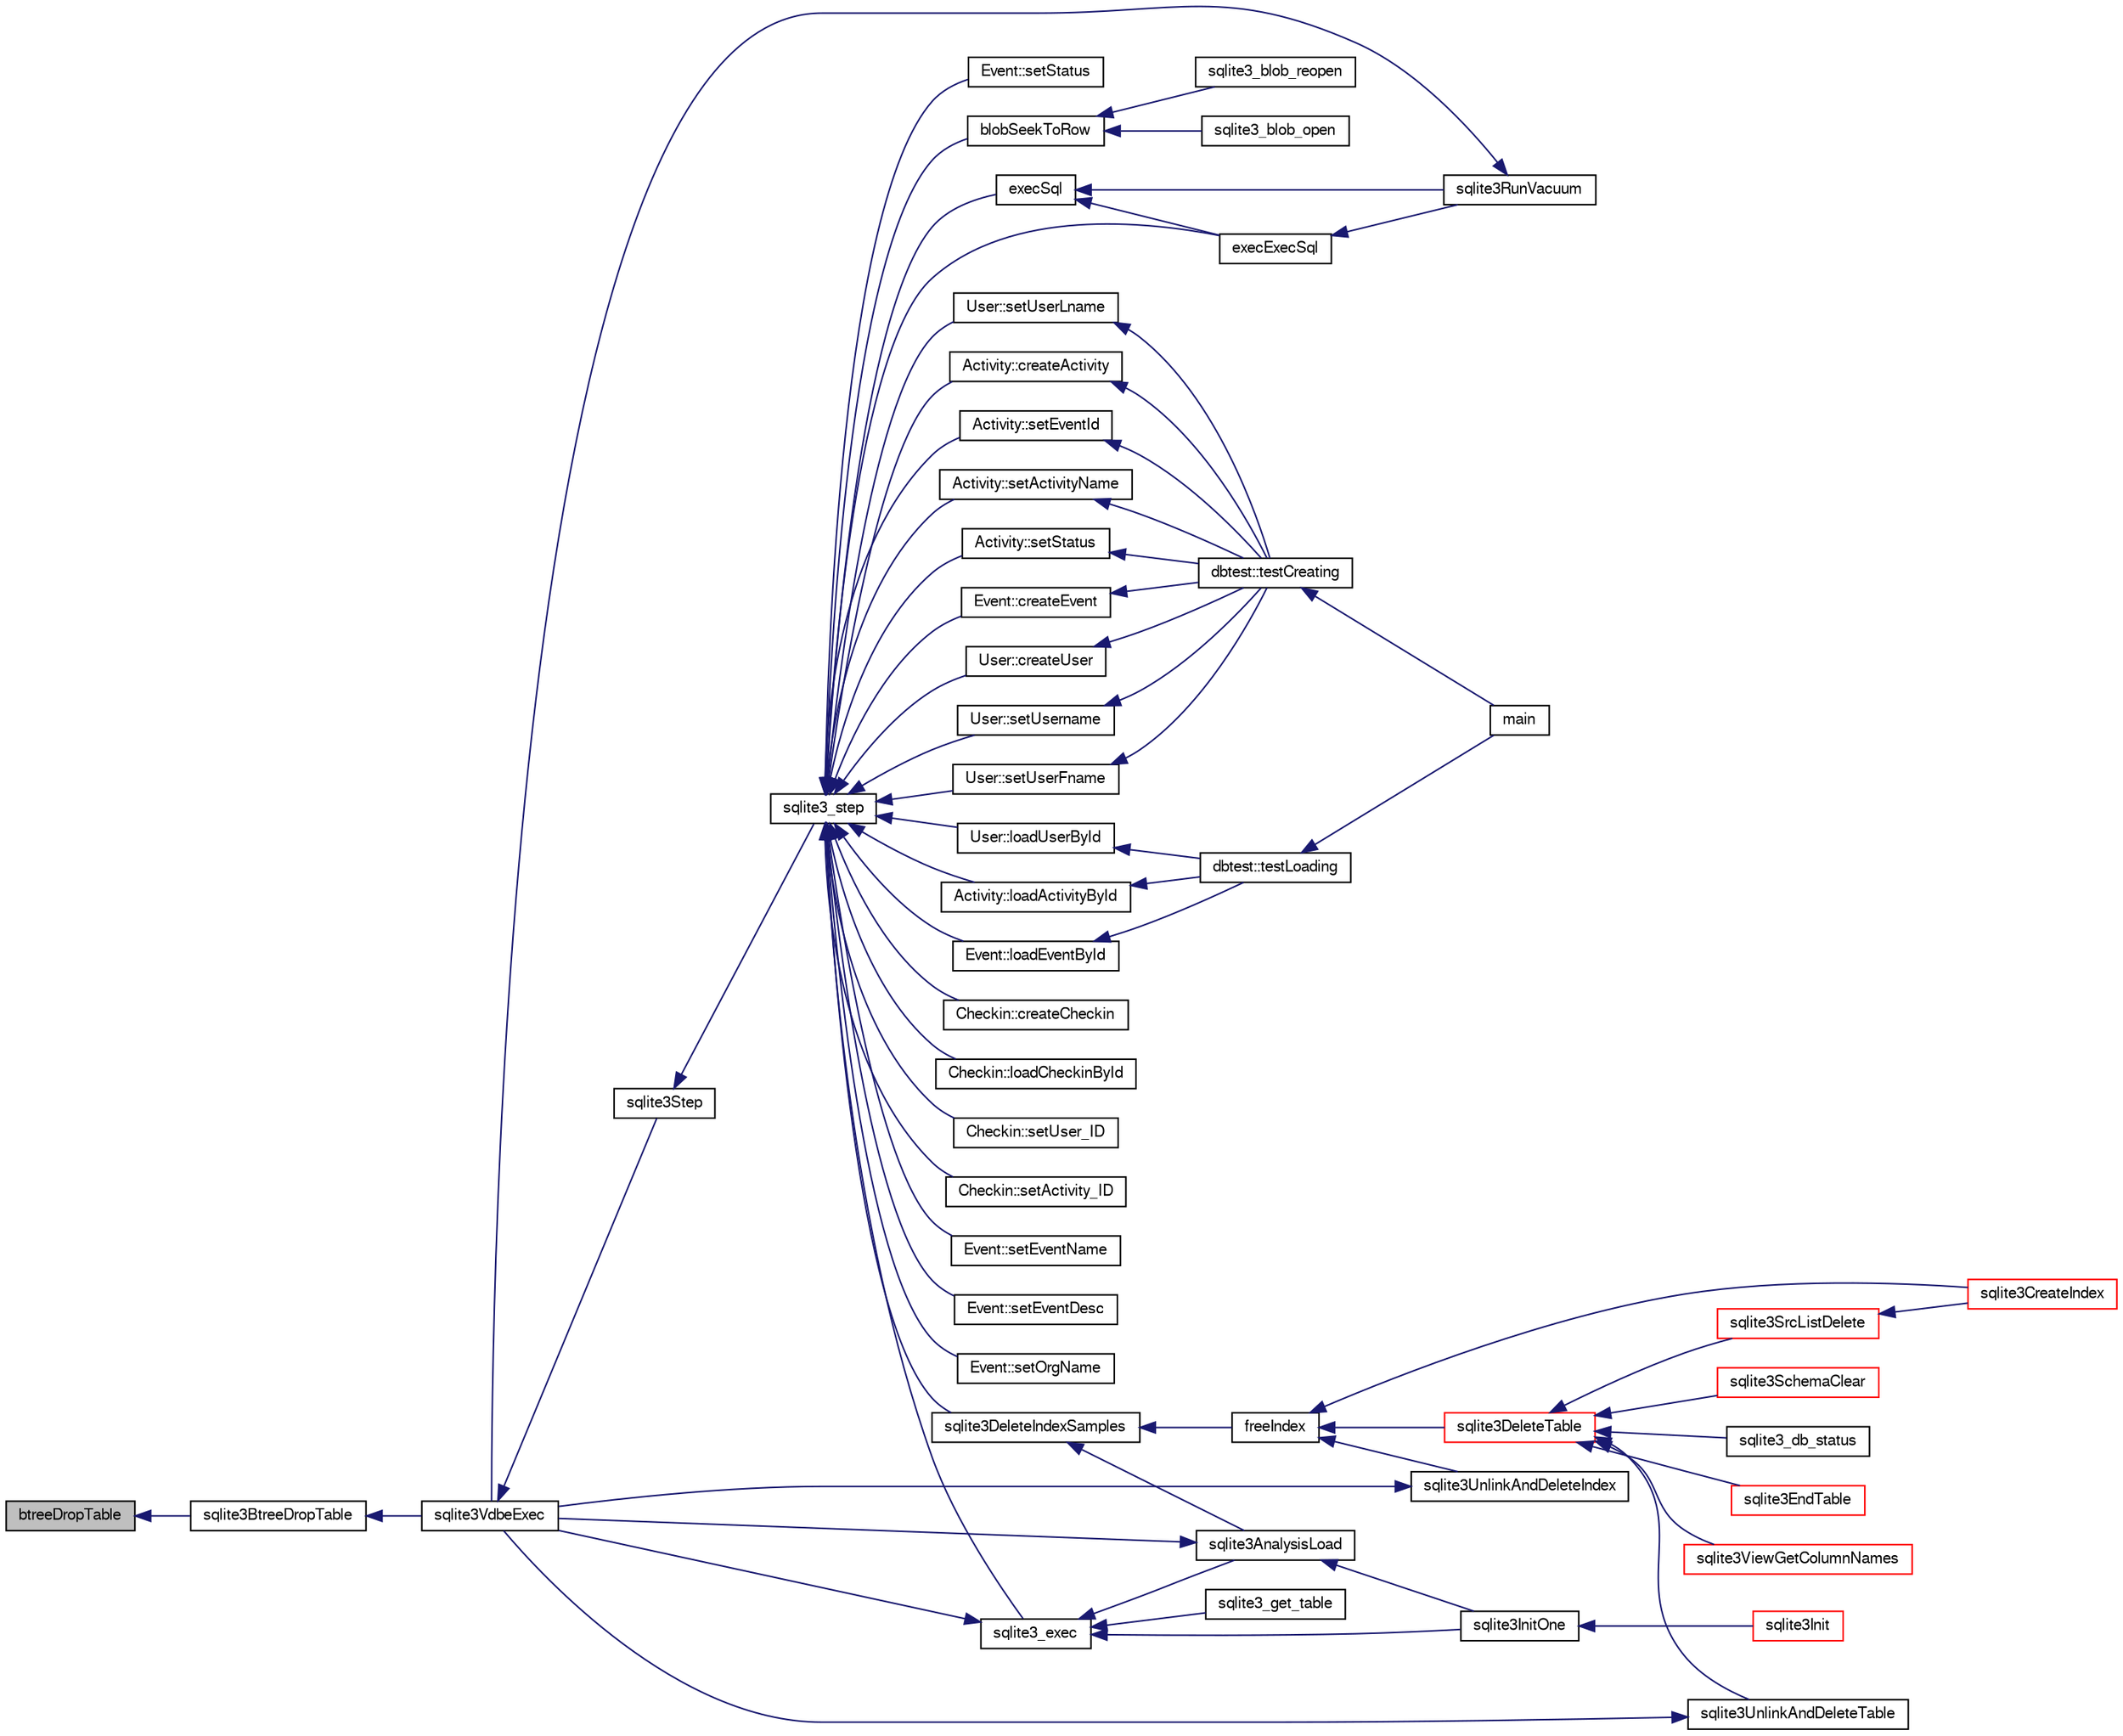 digraph "btreeDropTable"
{
  edge [fontname="FreeSans",fontsize="10",labelfontname="FreeSans",labelfontsize="10"];
  node [fontname="FreeSans",fontsize="10",shape=record];
  rankdir="LR";
  Node25524 [label="btreeDropTable",height=0.2,width=0.4,color="black", fillcolor="grey75", style="filled", fontcolor="black"];
  Node25524 -> Node25525 [dir="back",color="midnightblue",fontsize="10",style="solid",fontname="FreeSans"];
  Node25525 [label="sqlite3BtreeDropTable",height=0.2,width=0.4,color="black", fillcolor="white", style="filled",URL="$sqlite3_8c.html#a7b9a218bc08d8acfc94b74ea5c47eaa8"];
  Node25525 -> Node25526 [dir="back",color="midnightblue",fontsize="10",style="solid",fontname="FreeSans"];
  Node25526 [label="sqlite3VdbeExec",height=0.2,width=0.4,color="black", fillcolor="white", style="filled",URL="$sqlite3_8c.html#a8ce40a614bdc56719c4d642b1e4dfb21"];
  Node25526 -> Node25527 [dir="back",color="midnightblue",fontsize="10",style="solid",fontname="FreeSans"];
  Node25527 [label="sqlite3Step",height=0.2,width=0.4,color="black", fillcolor="white", style="filled",URL="$sqlite3_8c.html#a3f2872e873e2758a4beedad1d5113554"];
  Node25527 -> Node25528 [dir="back",color="midnightblue",fontsize="10",style="solid",fontname="FreeSans"];
  Node25528 [label="sqlite3_step",height=0.2,width=0.4,color="black", fillcolor="white", style="filled",URL="$sqlite3_8h.html#ac1e491ce36b7471eb28387f7d3c74334"];
  Node25528 -> Node25529 [dir="back",color="midnightblue",fontsize="10",style="solid",fontname="FreeSans"];
  Node25529 [label="Activity::createActivity",height=0.2,width=0.4,color="black", fillcolor="white", style="filled",URL="$classActivity.html#a813cc5e52c14ab49b39014c134e3425b"];
  Node25529 -> Node25530 [dir="back",color="midnightblue",fontsize="10",style="solid",fontname="FreeSans"];
  Node25530 [label="dbtest::testCreating",height=0.2,width=0.4,color="black", fillcolor="white", style="filled",URL="$classdbtest.html#a8193e88a7df657069c8a6bd09c8243b7"];
  Node25530 -> Node25531 [dir="back",color="midnightblue",fontsize="10",style="solid",fontname="FreeSans"];
  Node25531 [label="main",height=0.2,width=0.4,color="black", fillcolor="white", style="filled",URL="$test_8cpp.html#ae66f6b31b5ad750f1fe042a706a4e3d4"];
  Node25528 -> Node25532 [dir="back",color="midnightblue",fontsize="10",style="solid",fontname="FreeSans"];
  Node25532 [label="Activity::loadActivityById",height=0.2,width=0.4,color="black", fillcolor="white", style="filled",URL="$classActivity.html#abe4ffb4f08a47212ebf9013259d9e7fd"];
  Node25532 -> Node25533 [dir="back",color="midnightblue",fontsize="10",style="solid",fontname="FreeSans"];
  Node25533 [label="dbtest::testLoading",height=0.2,width=0.4,color="black", fillcolor="white", style="filled",URL="$classdbtest.html#a6f98d82a2c8e2b9040848763504ddae1"];
  Node25533 -> Node25531 [dir="back",color="midnightblue",fontsize="10",style="solid",fontname="FreeSans"];
  Node25528 -> Node25534 [dir="back",color="midnightblue",fontsize="10",style="solid",fontname="FreeSans"];
  Node25534 [label="Activity::setEventId",height=0.2,width=0.4,color="black", fillcolor="white", style="filled",URL="$classActivity.html#adb1d0fd0d08f473e068f0a4086bfa9ca"];
  Node25534 -> Node25530 [dir="back",color="midnightblue",fontsize="10",style="solid",fontname="FreeSans"];
  Node25528 -> Node25535 [dir="back",color="midnightblue",fontsize="10",style="solid",fontname="FreeSans"];
  Node25535 [label="Activity::setActivityName",height=0.2,width=0.4,color="black", fillcolor="white", style="filled",URL="$classActivity.html#a62dc3737b33915a36086f9dd26d16a81"];
  Node25535 -> Node25530 [dir="back",color="midnightblue",fontsize="10",style="solid",fontname="FreeSans"];
  Node25528 -> Node25536 [dir="back",color="midnightblue",fontsize="10",style="solid",fontname="FreeSans"];
  Node25536 [label="Activity::setStatus",height=0.2,width=0.4,color="black", fillcolor="white", style="filled",URL="$classActivity.html#af618135a7738f4d2a7ee147a8ef912ea"];
  Node25536 -> Node25530 [dir="back",color="midnightblue",fontsize="10",style="solid",fontname="FreeSans"];
  Node25528 -> Node25537 [dir="back",color="midnightblue",fontsize="10",style="solid",fontname="FreeSans"];
  Node25537 [label="Checkin::createCheckin",height=0.2,width=0.4,color="black", fillcolor="white", style="filled",URL="$classCheckin.html#a4e40acdf7fff0e607f6de4f24f3a163c"];
  Node25528 -> Node25538 [dir="back",color="midnightblue",fontsize="10",style="solid",fontname="FreeSans"];
  Node25538 [label="Checkin::loadCheckinById",height=0.2,width=0.4,color="black", fillcolor="white", style="filled",URL="$classCheckin.html#a3461f70ea6c68475225f2a07f78a21e0"];
  Node25528 -> Node25539 [dir="back",color="midnightblue",fontsize="10",style="solid",fontname="FreeSans"];
  Node25539 [label="Checkin::setUser_ID",height=0.2,width=0.4,color="black", fillcolor="white", style="filled",URL="$classCheckin.html#a76ab640f4f912876dbebf183db5359c6"];
  Node25528 -> Node25540 [dir="back",color="midnightblue",fontsize="10",style="solid",fontname="FreeSans"];
  Node25540 [label="Checkin::setActivity_ID",height=0.2,width=0.4,color="black", fillcolor="white", style="filled",URL="$classCheckin.html#ab2ff3ec2604ec73a42af25874a00b232"];
  Node25528 -> Node25541 [dir="back",color="midnightblue",fontsize="10",style="solid",fontname="FreeSans"];
  Node25541 [label="Event::createEvent",height=0.2,width=0.4,color="black", fillcolor="white", style="filled",URL="$classEvent.html#a77adb9f4a46ffb32c2d931f0691f5903"];
  Node25541 -> Node25530 [dir="back",color="midnightblue",fontsize="10",style="solid",fontname="FreeSans"];
  Node25528 -> Node25542 [dir="back",color="midnightblue",fontsize="10",style="solid",fontname="FreeSans"];
  Node25542 [label="Event::loadEventById",height=0.2,width=0.4,color="black", fillcolor="white", style="filled",URL="$classEvent.html#afa66cea33f722dbeecb69cc98fdea055"];
  Node25542 -> Node25533 [dir="back",color="midnightblue",fontsize="10",style="solid",fontname="FreeSans"];
  Node25528 -> Node25543 [dir="back",color="midnightblue",fontsize="10",style="solid",fontname="FreeSans"];
  Node25543 [label="Event::setEventName",height=0.2,width=0.4,color="black", fillcolor="white", style="filled",URL="$classEvent.html#a10596b6ca077df05184e30d62b08729d"];
  Node25528 -> Node25544 [dir="back",color="midnightblue",fontsize="10",style="solid",fontname="FreeSans"];
  Node25544 [label="Event::setEventDesc",height=0.2,width=0.4,color="black", fillcolor="white", style="filled",URL="$classEvent.html#ae36b8377dcae792f1c5c4726024c981b"];
  Node25528 -> Node25545 [dir="back",color="midnightblue",fontsize="10",style="solid",fontname="FreeSans"];
  Node25545 [label="Event::setOrgName",height=0.2,width=0.4,color="black", fillcolor="white", style="filled",URL="$classEvent.html#a19aac0f776bd764563a54977656cf680"];
  Node25528 -> Node25546 [dir="back",color="midnightblue",fontsize="10",style="solid",fontname="FreeSans"];
  Node25546 [label="Event::setStatus",height=0.2,width=0.4,color="black", fillcolor="white", style="filled",URL="$classEvent.html#ab0a6b9285af0f4172eb841e2b80f8972"];
  Node25528 -> Node25547 [dir="back",color="midnightblue",fontsize="10",style="solid",fontname="FreeSans"];
  Node25547 [label="blobSeekToRow",height=0.2,width=0.4,color="black", fillcolor="white", style="filled",URL="$sqlite3_8c.html#afff57e13332b98c8a44a7cebe38962ab"];
  Node25547 -> Node25548 [dir="back",color="midnightblue",fontsize="10",style="solid",fontname="FreeSans"];
  Node25548 [label="sqlite3_blob_open",height=0.2,width=0.4,color="black", fillcolor="white", style="filled",URL="$sqlite3_8h.html#adb8ad839a5bdd62a43785132bc7dd518"];
  Node25547 -> Node25549 [dir="back",color="midnightblue",fontsize="10",style="solid",fontname="FreeSans"];
  Node25549 [label="sqlite3_blob_reopen",height=0.2,width=0.4,color="black", fillcolor="white", style="filled",URL="$sqlite3_8h.html#abc77c24fdc0150138490359a94360f7e"];
  Node25528 -> Node25550 [dir="back",color="midnightblue",fontsize="10",style="solid",fontname="FreeSans"];
  Node25550 [label="sqlite3DeleteIndexSamples",height=0.2,width=0.4,color="black", fillcolor="white", style="filled",URL="$sqlite3_8c.html#aaeda0302fbf61397ec009f65bed047ef"];
  Node25550 -> Node25551 [dir="back",color="midnightblue",fontsize="10",style="solid",fontname="FreeSans"];
  Node25551 [label="sqlite3AnalysisLoad",height=0.2,width=0.4,color="black", fillcolor="white", style="filled",URL="$sqlite3_8c.html#a48a2301c27e1d3d68708b9b8761b5a01"];
  Node25551 -> Node25526 [dir="back",color="midnightblue",fontsize="10",style="solid",fontname="FreeSans"];
  Node25551 -> Node25552 [dir="back",color="midnightblue",fontsize="10",style="solid",fontname="FreeSans"];
  Node25552 [label="sqlite3InitOne",height=0.2,width=0.4,color="black", fillcolor="white", style="filled",URL="$sqlite3_8c.html#ac4318b25df65269906b0379251fe9b85"];
  Node25552 -> Node25553 [dir="back",color="midnightblue",fontsize="10",style="solid",fontname="FreeSans"];
  Node25553 [label="sqlite3Init",height=0.2,width=0.4,color="red", fillcolor="white", style="filled",URL="$sqlite3_8c.html#aed74e3dc765631a833f522f425ff5a48"];
  Node25550 -> Node25653 [dir="back",color="midnightblue",fontsize="10",style="solid",fontname="FreeSans"];
  Node25653 [label="freeIndex",height=0.2,width=0.4,color="black", fillcolor="white", style="filled",URL="$sqlite3_8c.html#a00907c99c18d5bcb9d0b38c077146c31"];
  Node25653 -> Node25654 [dir="back",color="midnightblue",fontsize="10",style="solid",fontname="FreeSans"];
  Node25654 [label="sqlite3UnlinkAndDeleteIndex",height=0.2,width=0.4,color="black", fillcolor="white", style="filled",URL="$sqlite3_8c.html#a889f2dcb438c56db37a6d61e9f25e244"];
  Node25654 -> Node25526 [dir="back",color="midnightblue",fontsize="10",style="solid",fontname="FreeSans"];
  Node25653 -> Node25655 [dir="back",color="midnightblue",fontsize="10",style="solid",fontname="FreeSans"];
  Node25655 [label="sqlite3DeleteTable",height=0.2,width=0.4,color="red", fillcolor="white", style="filled",URL="$sqlite3_8c.html#a7fd3d507375a381a3807f92735318973"];
  Node25655 -> Node25656 [dir="back",color="midnightblue",fontsize="10",style="solid",fontname="FreeSans"];
  Node25656 [label="sqlite3_db_status",height=0.2,width=0.4,color="black", fillcolor="white", style="filled",URL="$sqlite3_8h.html#ab64e8333313ee2e44116842711818940"];
  Node25655 -> Node25657 [dir="back",color="midnightblue",fontsize="10",style="solid",fontname="FreeSans"];
  Node25657 [label="sqlite3UnlinkAndDeleteTable",height=0.2,width=0.4,color="black", fillcolor="white", style="filled",URL="$sqlite3_8c.html#a9733677716a49de464f86fff164e9a1b"];
  Node25657 -> Node25526 [dir="back",color="midnightblue",fontsize="10",style="solid",fontname="FreeSans"];
  Node25655 -> Node25568 [dir="back",color="midnightblue",fontsize="10",style="solid",fontname="FreeSans"];
  Node25568 [label="sqlite3EndTable",height=0.2,width=0.4,color="red", fillcolor="white", style="filled",URL="$sqlite3_8c.html#a7b5f2c66c0f0b6f819d970ca389768b0"];
  Node25655 -> Node25603 [dir="back",color="midnightblue",fontsize="10",style="solid",fontname="FreeSans"];
  Node25603 [label="sqlite3ViewGetColumnNames",height=0.2,width=0.4,color="red", fillcolor="white", style="filled",URL="$sqlite3_8c.html#aebc7cd8d9e2bd174ae0a60363d3f6ce8"];
  Node25655 -> Node25658 [dir="back",color="midnightblue",fontsize="10",style="solid",fontname="FreeSans"];
  Node25658 [label="sqlite3SrcListDelete",height=0.2,width=0.4,color="red", fillcolor="white", style="filled",URL="$sqlite3_8c.html#acc250a3e5e7fd8889a16a9f28e3e7312"];
  Node25658 -> Node25565 [dir="back",color="midnightblue",fontsize="10",style="solid",fontname="FreeSans"];
  Node25565 [label="sqlite3CreateIndex",height=0.2,width=0.4,color="red", fillcolor="white", style="filled",URL="$sqlite3_8c.html#a8dbe5e590ab6c58a8c45f34f7c81e825"];
  Node25655 -> Node25735 [dir="back",color="midnightblue",fontsize="10",style="solid",fontname="FreeSans"];
  Node25735 [label="sqlite3SchemaClear",height=0.2,width=0.4,color="red", fillcolor="white", style="filled",URL="$sqlite3_8c.html#a927c603430267e42c56ab38ca221322a"];
  Node25653 -> Node25565 [dir="back",color="midnightblue",fontsize="10",style="solid",fontname="FreeSans"];
  Node25528 -> Node25719 [dir="back",color="midnightblue",fontsize="10",style="solid",fontname="FreeSans"];
  Node25719 [label="sqlite3_exec",height=0.2,width=0.4,color="black", fillcolor="white", style="filled",URL="$sqlite3_8h.html#a97487ec8150e0bcc8fa392ab8f0e24db"];
  Node25719 -> Node25526 [dir="back",color="midnightblue",fontsize="10",style="solid",fontname="FreeSans"];
  Node25719 -> Node25551 [dir="back",color="midnightblue",fontsize="10",style="solid",fontname="FreeSans"];
  Node25719 -> Node25552 [dir="back",color="midnightblue",fontsize="10",style="solid",fontname="FreeSans"];
  Node25719 -> Node25720 [dir="back",color="midnightblue",fontsize="10",style="solid",fontname="FreeSans"];
  Node25720 [label="sqlite3_get_table",height=0.2,width=0.4,color="black", fillcolor="white", style="filled",URL="$sqlite3_8h.html#a5effeac4e12df57beaa35c5be1f61579"];
  Node25528 -> Node25710 [dir="back",color="midnightblue",fontsize="10",style="solid",fontname="FreeSans"];
  Node25710 [label="execSql",height=0.2,width=0.4,color="black", fillcolor="white", style="filled",URL="$sqlite3_8c.html#a7d16651b98a110662f4c265eff0246cb"];
  Node25710 -> Node25711 [dir="back",color="midnightblue",fontsize="10",style="solid",fontname="FreeSans"];
  Node25711 [label="execExecSql",height=0.2,width=0.4,color="black", fillcolor="white", style="filled",URL="$sqlite3_8c.html#ac1be09a6c047f21133d16378d301e0d4"];
  Node25711 -> Node25712 [dir="back",color="midnightblue",fontsize="10",style="solid",fontname="FreeSans"];
  Node25712 [label="sqlite3RunVacuum",height=0.2,width=0.4,color="black", fillcolor="white", style="filled",URL="$sqlite3_8c.html#a5e83ddc7b3e7e8e79ad5d1fc92de1d2f"];
  Node25712 -> Node25526 [dir="back",color="midnightblue",fontsize="10",style="solid",fontname="FreeSans"];
  Node25710 -> Node25712 [dir="back",color="midnightblue",fontsize="10",style="solid",fontname="FreeSans"];
  Node25528 -> Node25711 [dir="back",color="midnightblue",fontsize="10",style="solid",fontname="FreeSans"];
  Node25528 -> Node25713 [dir="back",color="midnightblue",fontsize="10",style="solid",fontname="FreeSans"];
  Node25713 [label="User::createUser",height=0.2,width=0.4,color="black", fillcolor="white", style="filled",URL="$classUser.html#a22ed673939e8cc0a136130b809bba513"];
  Node25713 -> Node25530 [dir="back",color="midnightblue",fontsize="10",style="solid",fontname="FreeSans"];
  Node25528 -> Node25714 [dir="back",color="midnightblue",fontsize="10",style="solid",fontname="FreeSans"];
  Node25714 [label="User::loadUserById",height=0.2,width=0.4,color="black", fillcolor="white", style="filled",URL="$classUser.html#a863377665b7fb83c5547dcf9727f5092"];
  Node25714 -> Node25533 [dir="back",color="midnightblue",fontsize="10",style="solid",fontname="FreeSans"];
  Node25528 -> Node25715 [dir="back",color="midnightblue",fontsize="10",style="solid",fontname="FreeSans"];
  Node25715 [label="User::setUsername",height=0.2,width=0.4,color="black", fillcolor="white", style="filled",URL="$classUser.html#aa0497022a136cb78de785b0a39ae60b1"];
  Node25715 -> Node25530 [dir="back",color="midnightblue",fontsize="10",style="solid",fontname="FreeSans"];
  Node25528 -> Node25716 [dir="back",color="midnightblue",fontsize="10",style="solid",fontname="FreeSans"];
  Node25716 [label="User::setUserFname",height=0.2,width=0.4,color="black", fillcolor="white", style="filled",URL="$classUser.html#a72657eb55cd0ca437b4841a43f19912f"];
  Node25716 -> Node25530 [dir="back",color="midnightblue",fontsize="10",style="solid",fontname="FreeSans"];
  Node25528 -> Node25717 [dir="back",color="midnightblue",fontsize="10",style="solid",fontname="FreeSans"];
  Node25717 [label="User::setUserLname",height=0.2,width=0.4,color="black", fillcolor="white", style="filled",URL="$classUser.html#aa25973387e5afe1aa6f60dd6545e33b5"];
  Node25717 -> Node25530 [dir="back",color="midnightblue",fontsize="10",style="solid",fontname="FreeSans"];
}
